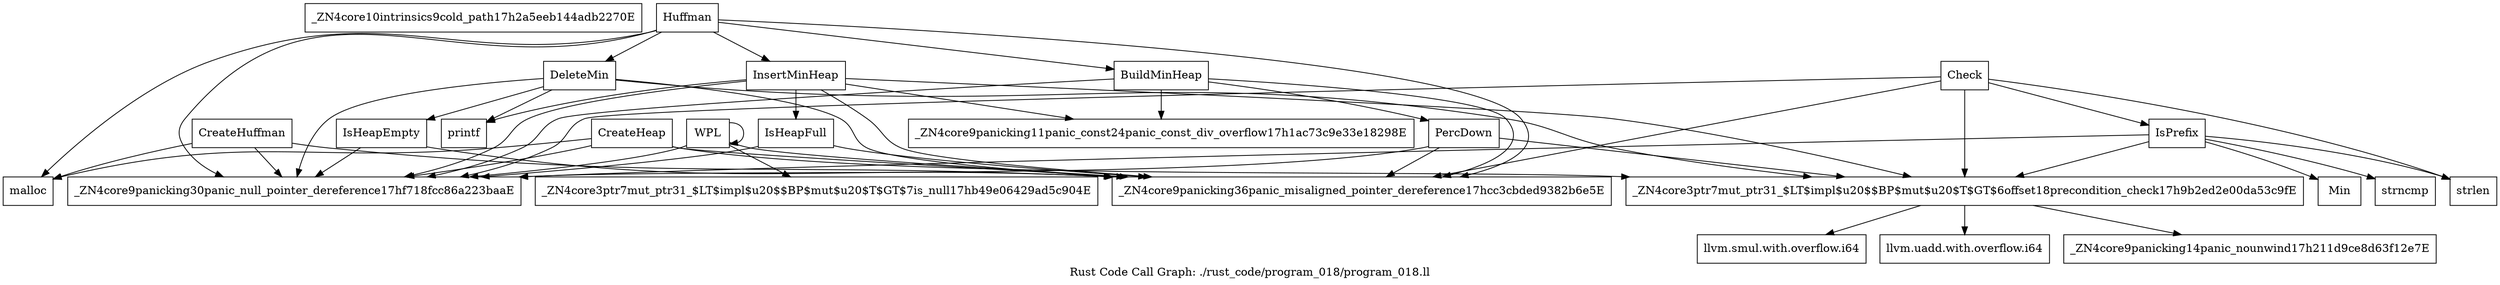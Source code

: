 digraph "Rust Code Call Graph: ./rust_code/program_018/program_018.ll" {
	label="Rust Code Call Graph: ./rust_code/program_018/program_018.ll";

	Node0x56453d3191f0 [shape=record,label="{_ZN4core10intrinsics9cold_path17h2a5eeb144adb2270E}"];
	Node0x56453d31a540 [shape=record,label="{_ZN4core3ptr7mut_ptr31_$LT$impl$u20$$BP$mut$u20$T$GT$6offset18precondition_check17h9b2ed2e00da53c9fE}"];
	Node0x56453d31a540 -> Node0x56453d31f280;
	Node0x56453d31a540 -> Node0x56453d320c10;
	Node0x56453d31a540 -> Node0x56453d322350;
	Node0x56453d324190 [shape=record,label="{_ZN4core3ptr7mut_ptr31_$LT$impl$u20$$BP$mut$u20$T$GT$7is_null17hb49e06429ad5c904E}"];
	Node0x56453d3252c0 [shape=record,label="{CreateHeap}"];
	Node0x56453d3252c0 -> Node0x56453d327be0;
	Node0x56453d3252c0 -> Node0x56453d32d9f0;
	Node0x56453d3252c0 -> Node0x56453d32b1b0;
	Node0x56453d3252c0 -> Node0x56453d31a540;
	Node0x56453d32eb10 [shape=record,label="{IsHeapFull}"];
	Node0x56453d32eb10 -> Node0x56453d32b1b0;
	Node0x56453d32eb10 -> Node0x56453d32d9f0;
	Node0x56453d3373a0 [shape=record,label="{DeleteMin}"];
	Node0x56453d3373a0 -> Node0x56453d32fb40;
	Node0x56453d3373a0 -> Node0x56453d334290;
	Node0x56453d3373a0 -> Node0x56453d32b1b0;
	Node0x56453d3373a0 -> Node0x56453d31a540;
	Node0x56453d3373a0 -> Node0x56453d32d9f0;
	Node0x56453d32fb40 [shape=record,label="{IsHeapEmpty}"];
	Node0x56453d32fb40 -> Node0x56453d32b1b0;
	Node0x56453d32fb40 -> Node0x56453d32d9f0;
	Node0x56453d3331e0 [shape=record,label="{InsertMinHeap}"];
	Node0x56453d3331e0 -> Node0x56453d32eb10;
	Node0x56453d3331e0 -> Node0x56453d334290;
	Node0x56453d3331e0 -> Node0x56453d32b1b0;
	Node0x56453d3331e0 -> Node0x56453d3361f0;
	Node0x56453d3331e0 -> Node0x56453d32d9f0;
	Node0x56453d3331e0 -> Node0x56453d31a540;
	Node0x56453d3392b0 [shape=record,label="{PercDown}"];
	Node0x56453d3392b0 -> Node0x56453d32b1b0;
	Node0x56453d3392b0 -> Node0x56453d31a540;
	Node0x56453d3392b0 -> Node0x56453d32d9f0;
	Node0x56453d33ba70 [shape=record,label="{BuildMinHeap}"];
	Node0x56453d33ba70 -> Node0x56453d32b1b0;
	Node0x56453d33ba70 -> Node0x56453d32d9f0;
	Node0x56453d33ba70 -> Node0x56453d3361f0;
	Node0x56453d33ba70 -> Node0x56453d3392b0;
	Node0x56453d33dfb0 [shape=record,label="{CreateHuffman}"];
	Node0x56453d33dfb0 -> Node0x56453d327be0;
	Node0x56453d33dfb0 -> Node0x56453d32b1b0;
	Node0x56453d33dfb0 -> Node0x56453d32d9f0;
	Node0x56453d340350 [shape=record,label="{Huffman}"];
	Node0x56453d340350 -> Node0x56453d33ba70;
	Node0x56453d340350 -> Node0x56453d32b1b0;
	Node0x56453d340350 -> Node0x56453d32d9f0;
	Node0x56453d340350 -> Node0x56453d3373a0;
	Node0x56453d340350 -> Node0x56453d327be0;
	Node0x56453d340350 -> Node0x56453d3331e0;
	Node0x56453d342970 [shape=record,label="{WPL}"];
	Node0x56453d342970 -> Node0x56453d32b1b0;
	Node0x56453d342970 -> Node0x56453d324190;
	Node0x56453d342970 -> Node0x56453d32d9f0;
	Node0x56453d342970 -> Node0x56453d342970;
	Node0x56453d344760 [shape=record,label="{Min}"];
	Node0x56453d346450 [shape=record,label="{IsPrefix}"];
	Node0x56453d346450 -> Node0x56453d31a540;
	Node0x56453d346450 -> Node0x56453d347820;
	Node0x56453d346450 -> Node0x56453d32d9f0;
	Node0x56453d346450 -> Node0x56453d348250;
	Node0x56453d346450 -> Node0x56453d344760;
	Node0x56453d3494e0 [shape=record,label="{Check}"];
	Node0x56453d3494e0 -> Node0x56453d31a540;
	Node0x56453d3494e0 -> Node0x56453d346450;
	Node0x56453d3494e0 -> Node0x56453d347820;
	Node0x56453d3494e0 -> Node0x56453d32d9f0;
	Node0x56453d3494e0 -> Node0x56453d32b1b0;
	Node0x56453d31f280 [shape=record,label="{llvm.smul.with.overflow.i64}"];
	Node0x56453d320c10 [shape=record,label="{llvm.uadd.with.overflow.i64}"];
	Node0x56453d322350 [shape=record,label="{_ZN4core9panicking14panic_nounwind17h211d9ce8d63f12e7E}"];
	Node0x56453d327be0 [shape=record,label="{malloc}"];
	Node0x56453d32b1b0 [shape=record,label="{_ZN4core9panicking36panic_misaligned_pointer_dereference17hcc3cbded9382b6e5E}"];
	Node0x56453d32d9f0 [shape=record,label="{_ZN4core9panicking30panic_null_pointer_dereference17hf718fcc86a223baaE}"];
	Node0x56453d3361f0 [shape=record,label="{_ZN4core9panicking11panic_const24panic_const_div_overflow17h1ac73c9e33e18298E}"];
	Node0x56453d334290 [shape=record,label="{printf}"];
	Node0x56453d347820 [shape=record,label="{strlen}"];
	Node0x56453d348250 [shape=record,label="{strncmp}"];
}
